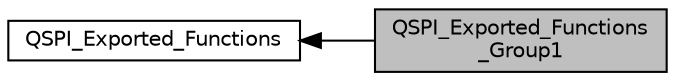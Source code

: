 digraph "QSPI_Exported_Functions_Group1"
{
  edge [fontname="Helvetica",fontsize="10",labelfontname="Helvetica",labelfontsize="10"];
  node [fontname="Helvetica",fontsize="10",shape=record];
  rankdir=LR;
  Node0 [label="QSPI_Exported_Functions\l_Group1",height=0.2,width=0.4,color="black", fillcolor="grey75", style="filled", fontcolor="black"];
  Node1 [label="QSPI_Exported_Functions",height=0.2,width=0.4,color="black", fillcolor="white", style="filled",URL="$group___q_s_p_i___exported___functions.html"];
  Node1->Node0 [shape=plaintext, dir="back", style="solid"];
}

